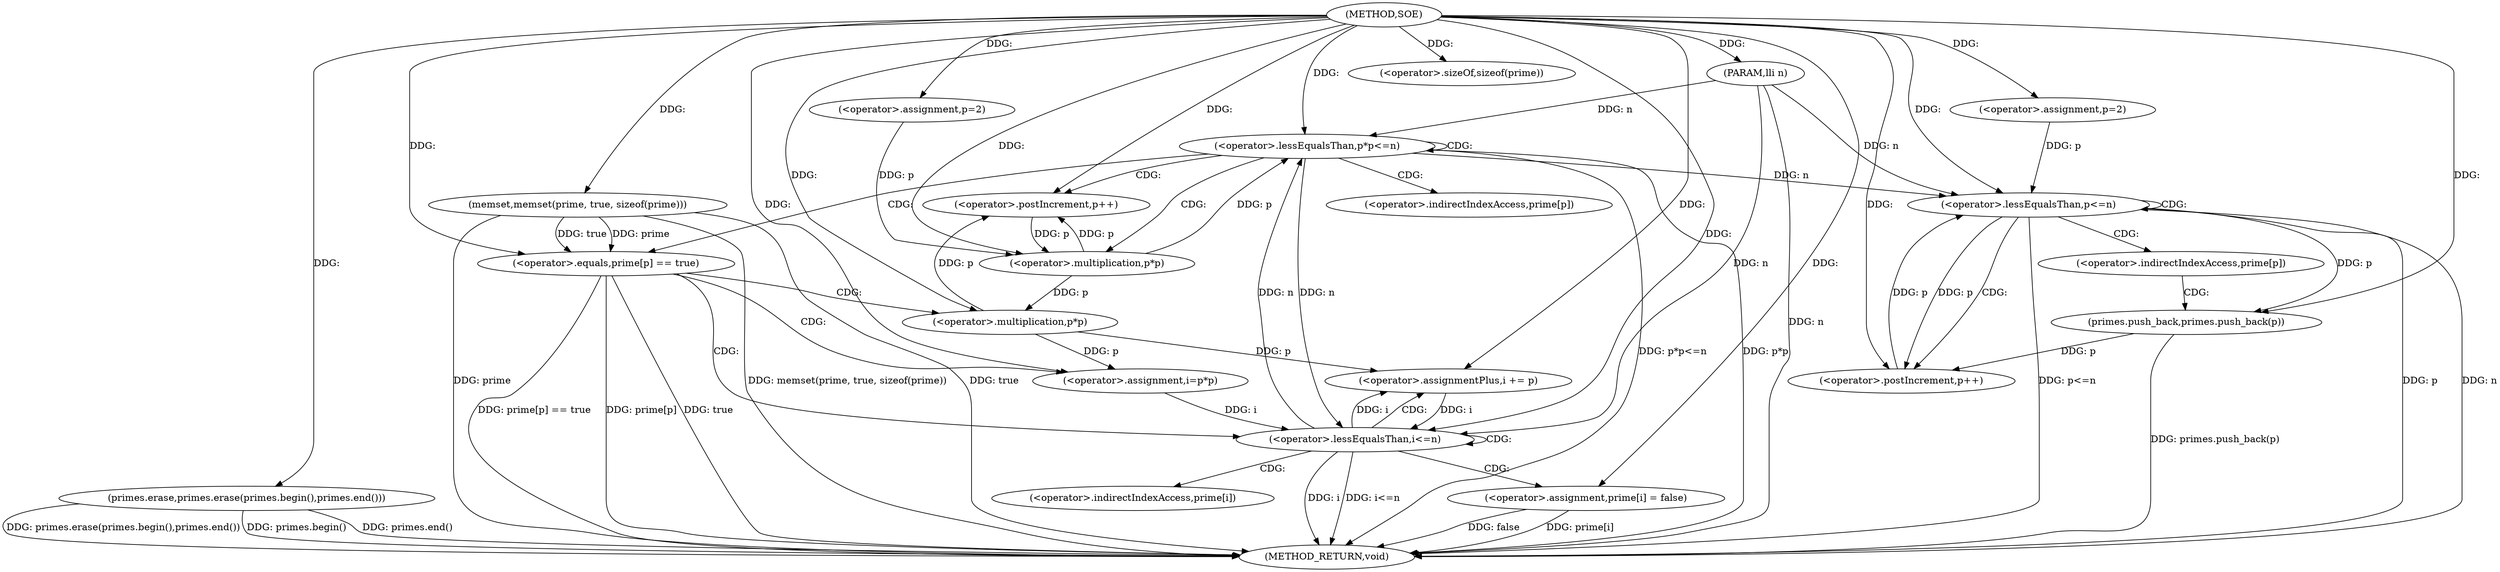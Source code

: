 digraph "SOE" {  
"1000103" [label = "(METHOD,SOE)" ]
"1000170" [label = "(METHOD_RETURN,void)" ]
"1000104" [label = "(PARAM,lli n)" ]
"1000106" [label = "(primes.erase,primes.erase(primes.begin(),primes.end()))" ]
"1000110" [label = "(memset,memset(prime, true, sizeof(prime)))" ]
"1000117" [label = "(<operator>.assignment,p=2)" ]
"1000120" [label = "(<operator>.lessEqualsThan,p*p<=n)" ]
"1000125" [label = "(<operator>.postIncrement,p++)" ]
"1000155" [label = "(<operator>.assignment,p=2)" ]
"1000158" [label = "(<operator>.lessEqualsThan,p<=n)" ]
"1000161" [label = "(<operator>.postIncrement,p++)" ]
"1000113" [label = "(<operator>.sizeOf,sizeof(prime))" ]
"1000121" [label = "(<operator>.multiplication,p*p)" ]
"1000129" [label = "(<operator>.equals,prime[p] == true)" ]
"1000168" [label = "(primes.push_back,primes.push_back(p))" ]
"1000137" [label = "(<operator>.assignment,i=p*p)" ]
"1000142" [label = "(<operator>.lessEqualsThan,i<=n)" ]
"1000145" [label = "(<operator>.assignmentPlus,i += p)" ]
"1000148" [label = "(<operator>.assignment,prime[i] = false)" ]
"1000139" [label = "(<operator>.multiplication,p*p)" ]
"1000164" [label = "(<operator>.indirectIndexAccess,prime[p])" ]
"1000130" [label = "(<operator>.indirectIndexAccess,prime[p])" ]
"1000149" [label = "(<operator>.indirectIndexAccess,prime[i])" ]
  "1000104" -> "1000170"  [ label = "DDG: n"] 
  "1000106" -> "1000170"  [ label = "DDG: primes.begin()"] 
  "1000106" -> "1000170"  [ label = "DDG: primes.end()"] 
  "1000106" -> "1000170"  [ label = "DDG: primes.erase(primes.begin(),primes.end())"] 
  "1000110" -> "1000170"  [ label = "DDG: prime"] 
  "1000110" -> "1000170"  [ label = "DDG: true"] 
  "1000110" -> "1000170"  [ label = "DDG: memset(prime, true, sizeof(prime))"] 
  "1000120" -> "1000170"  [ label = "DDG: p*p"] 
  "1000120" -> "1000170"  [ label = "DDG: p*p<=n"] 
  "1000158" -> "1000170"  [ label = "DDG: p"] 
  "1000158" -> "1000170"  [ label = "DDG: n"] 
  "1000158" -> "1000170"  [ label = "DDG: p<=n"] 
  "1000168" -> "1000170"  [ label = "DDG: primes.push_back(p)"] 
  "1000129" -> "1000170"  [ label = "DDG: prime[p]"] 
  "1000129" -> "1000170"  [ label = "DDG: true"] 
  "1000129" -> "1000170"  [ label = "DDG: prime[p] == true"] 
  "1000142" -> "1000170"  [ label = "DDG: i"] 
  "1000142" -> "1000170"  [ label = "DDG: i<=n"] 
  "1000148" -> "1000170"  [ label = "DDG: prime[i]"] 
  "1000148" -> "1000170"  [ label = "DDG: false"] 
  "1000103" -> "1000104"  [ label = "DDG: "] 
  "1000103" -> "1000106"  [ label = "DDG: "] 
  "1000103" -> "1000110"  [ label = "DDG: "] 
  "1000103" -> "1000117"  [ label = "DDG: "] 
  "1000103" -> "1000155"  [ label = "DDG: "] 
  "1000103" -> "1000113"  [ label = "DDG: "] 
  "1000121" -> "1000120"  [ label = "DDG: p"] 
  "1000142" -> "1000120"  [ label = "DDG: n"] 
  "1000104" -> "1000120"  [ label = "DDG: n"] 
  "1000103" -> "1000120"  [ label = "DDG: "] 
  "1000121" -> "1000125"  [ label = "DDG: p"] 
  "1000139" -> "1000125"  [ label = "DDG: p"] 
  "1000103" -> "1000125"  [ label = "DDG: "] 
  "1000155" -> "1000158"  [ label = "DDG: p"] 
  "1000161" -> "1000158"  [ label = "DDG: p"] 
  "1000103" -> "1000158"  [ label = "DDG: "] 
  "1000120" -> "1000158"  [ label = "DDG: n"] 
  "1000104" -> "1000158"  [ label = "DDG: n"] 
  "1000158" -> "1000161"  [ label = "DDG: p"] 
  "1000168" -> "1000161"  [ label = "DDG: p"] 
  "1000103" -> "1000161"  [ label = "DDG: "] 
  "1000117" -> "1000121"  [ label = "DDG: p"] 
  "1000125" -> "1000121"  [ label = "DDG: p"] 
  "1000103" -> "1000121"  [ label = "DDG: "] 
  "1000110" -> "1000129"  [ label = "DDG: prime"] 
  "1000110" -> "1000129"  [ label = "DDG: true"] 
  "1000103" -> "1000129"  [ label = "DDG: "] 
  "1000158" -> "1000168"  [ label = "DDG: p"] 
  "1000103" -> "1000168"  [ label = "DDG: "] 
  "1000139" -> "1000137"  [ label = "DDG: p"] 
  "1000139" -> "1000145"  [ label = "DDG: p"] 
  "1000103" -> "1000145"  [ label = "DDG: "] 
  "1000103" -> "1000148"  [ label = "DDG: "] 
  "1000103" -> "1000137"  [ label = "DDG: "] 
  "1000137" -> "1000142"  [ label = "DDG: i"] 
  "1000145" -> "1000142"  [ label = "DDG: i"] 
  "1000103" -> "1000142"  [ label = "DDG: "] 
  "1000120" -> "1000142"  [ label = "DDG: n"] 
  "1000104" -> "1000142"  [ label = "DDG: n"] 
  "1000142" -> "1000145"  [ label = "DDG: i"] 
  "1000121" -> "1000139"  [ label = "DDG: p"] 
  "1000103" -> "1000139"  [ label = "DDG: "] 
  "1000120" -> "1000121"  [ label = "CDG: "] 
  "1000120" -> "1000125"  [ label = "CDG: "] 
  "1000120" -> "1000120"  [ label = "CDG: "] 
  "1000120" -> "1000129"  [ label = "CDG: "] 
  "1000120" -> "1000130"  [ label = "CDG: "] 
  "1000158" -> "1000164"  [ label = "CDG: "] 
  "1000158" -> "1000158"  [ label = "CDG: "] 
  "1000158" -> "1000161"  [ label = "CDG: "] 
  "1000164" -> "1000168"  [ label = "CDG: "] 
  "1000129" -> "1000142"  [ label = "CDG: "] 
  "1000129" -> "1000137"  [ label = "CDG: "] 
  "1000129" -> "1000139"  [ label = "CDG: "] 
  "1000142" -> "1000142"  [ label = "CDG: "] 
  "1000142" -> "1000145"  [ label = "CDG: "] 
  "1000142" -> "1000148"  [ label = "CDG: "] 
  "1000142" -> "1000149"  [ label = "CDG: "] 
}
